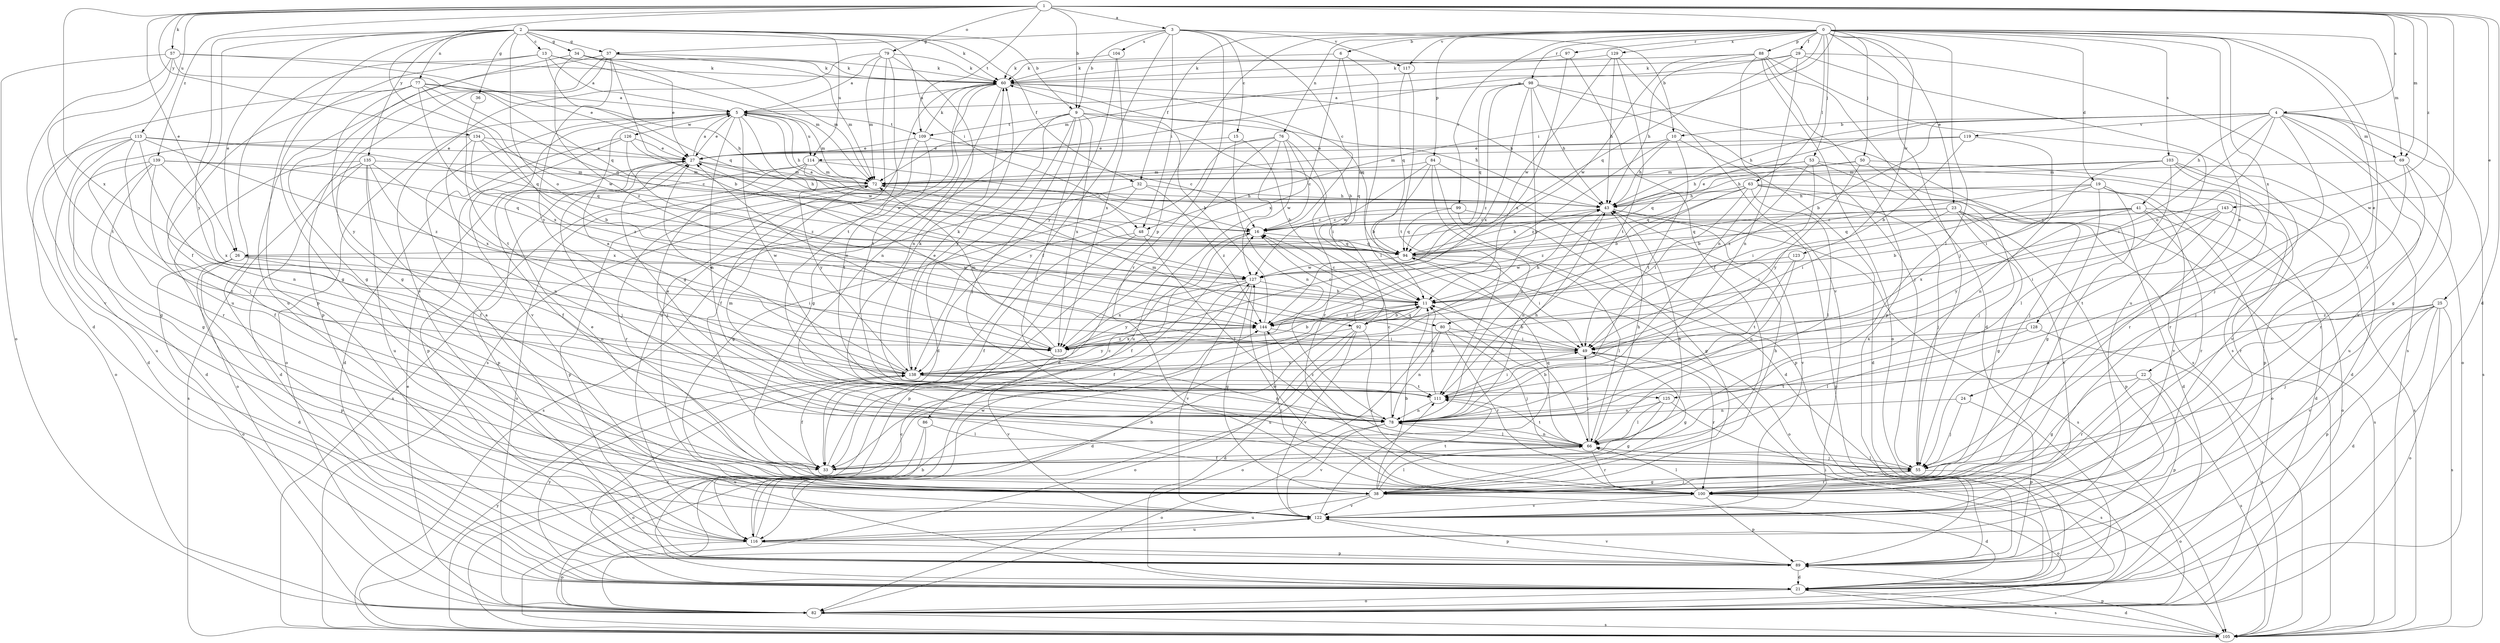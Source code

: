 strict digraph  {
0;
1;
2;
3;
4;
5;
6;
9;
10;
11;
13;
15;
16;
19;
21;
22;
23;
24;
25;
26;
27;
29;
32;
33;
34;
36;
37;
38;
41;
43;
48;
49;
50;
53;
55;
57;
60;
63;
66;
69;
72;
76;
77;
78;
79;
80;
82;
84;
86;
88;
89;
92;
94;
97;
98;
99;
100;
103;
104;
105;
109;
111;
113;
114;
116;
117;
119;
122;
123;
125;
126;
127;
128;
129;
133;
134;
135;
138;
139;
143;
144;
0 -> 6  [label=b];
0 -> 19  [label=d];
0 -> 22  [label=e];
0 -> 23  [label=e];
0 -> 24  [label=e];
0 -> 29  [label=f];
0 -> 32  [label=f];
0 -> 48  [label=i];
0 -> 50  [label=j];
0 -> 53  [label=j];
0 -> 55  [label=j];
0 -> 63  [label=l];
0 -> 66  [label=l];
0 -> 69  [label=m];
0 -> 76  [label=n];
0 -> 84  [label=p];
0 -> 86  [label=p];
0 -> 88  [label=p];
0 -> 97  [label=r];
0 -> 98  [label=r];
0 -> 99  [label=r];
0 -> 100  [label=r];
0 -> 103  [label=s];
0 -> 117  [label=v];
0 -> 123  [label=w];
0 -> 128  [label=x];
0 -> 129  [label=x];
1 -> 3  [label=a];
1 -> 4  [label=a];
1 -> 9  [label=b];
1 -> 21  [label=d];
1 -> 25  [label=e];
1 -> 26  [label=e];
1 -> 57  [label=k];
1 -> 69  [label=m];
1 -> 79  [label=o];
1 -> 109  [label=t];
1 -> 113  [label=u];
1 -> 114  [label=u];
1 -> 125  [label=w];
1 -> 133  [label=x];
1 -> 134  [label=y];
1 -> 135  [label=y];
1 -> 139  [label=z];
1 -> 143  [label=z];
2 -> 9  [label=b];
2 -> 13  [label=c];
2 -> 26  [label=e];
2 -> 32  [label=f];
2 -> 33  [label=f];
2 -> 34  [label=g];
2 -> 36  [label=g];
2 -> 37  [label=g];
2 -> 48  [label=i];
2 -> 60  [label=k];
2 -> 77  [label=n];
2 -> 80  [label=o];
2 -> 89  [label=p];
2 -> 92  [label=q];
2 -> 114  [label=u];
2 -> 138  [label=y];
3 -> 9  [label=b];
3 -> 10  [label=b];
3 -> 15  [label=c];
3 -> 16  [label=c];
3 -> 33  [label=f];
3 -> 37  [label=g];
3 -> 48  [label=i];
3 -> 100  [label=r];
3 -> 104  [label=s];
3 -> 117  [label=v];
4 -> 10  [label=b];
4 -> 11  [label=b];
4 -> 26  [label=e];
4 -> 38  [label=g];
4 -> 41  [label=h];
4 -> 43  [label=h];
4 -> 49  [label=i];
4 -> 55  [label=j];
4 -> 69  [label=m];
4 -> 80  [label=o];
4 -> 82  [label=o];
4 -> 105  [label=s];
4 -> 119  [label=v];
4 -> 122  [label=v];
5 -> 27  [label=e];
5 -> 43  [label=h];
5 -> 72  [label=m];
5 -> 78  [label=n];
5 -> 82  [label=o];
5 -> 109  [label=t];
5 -> 114  [label=u];
5 -> 122  [label=v];
5 -> 125  [label=w];
5 -> 126  [label=w];
5 -> 127  [label=w];
6 -> 60  [label=k];
6 -> 66  [label=l];
6 -> 92  [label=q];
6 -> 133  [label=x];
9 -> 21  [label=d];
9 -> 38  [label=g];
9 -> 43  [label=h];
9 -> 49  [label=i];
9 -> 55  [label=j];
9 -> 66  [label=l];
9 -> 109  [label=t];
9 -> 133  [label=x];
9 -> 138  [label=y];
10 -> 21  [label=d];
10 -> 27  [label=e];
10 -> 43  [label=h];
10 -> 111  [label=t];
10 -> 144  [label=z];
11 -> 16  [label=c];
11 -> 21  [label=d];
11 -> 92  [label=q];
11 -> 116  [label=u];
11 -> 144  [label=z];
13 -> 5  [label=a];
13 -> 38  [label=g];
13 -> 60  [label=k];
13 -> 72  [label=m];
13 -> 94  [label=q];
13 -> 116  [label=u];
15 -> 11  [label=b];
15 -> 27  [label=e];
15 -> 78  [label=n];
16 -> 5  [label=a];
16 -> 33  [label=f];
16 -> 94  [label=q];
19 -> 11  [label=b];
19 -> 38  [label=g];
19 -> 43  [label=h];
19 -> 49  [label=i];
19 -> 82  [label=o];
19 -> 100  [label=r];
19 -> 122  [label=v];
21 -> 49  [label=i];
21 -> 82  [label=o];
21 -> 105  [label=s];
21 -> 138  [label=y];
22 -> 38  [label=g];
22 -> 89  [label=p];
22 -> 100  [label=r];
22 -> 105  [label=s];
22 -> 111  [label=t];
23 -> 16  [label=c];
23 -> 38  [label=g];
23 -> 49  [label=i];
23 -> 89  [label=p];
23 -> 94  [label=q];
23 -> 105  [label=s];
23 -> 122  [label=v];
24 -> 55  [label=j];
24 -> 78  [label=n];
24 -> 89  [label=p];
25 -> 21  [label=d];
25 -> 55  [label=j];
25 -> 78  [label=n];
25 -> 82  [label=o];
25 -> 89  [label=p];
25 -> 105  [label=s];
25 -> 122  [label=v];
25 -> 144  [label=z];
26 -> 21  [label=d];
26 -> 49  [label=i];
26 -> 78  [label=n];
26 -> 82  [label=o];
26 -> 89  [label=p];
26 -> 127  [label=w];
27 -> 5  [label=a];
27 -> 33  [label=f];
27 -> 43  [label=h];
27 -> 55  [label=j];
27 -> 72  [label=m];
29 -> 60  [label=k];
29 -> 72  [label=m];
29 -> 78  [label=n];
29 -> 94  [label=q];
29 -> 105  [label=s];
29 -> 116  [label=u];
32 -> 38  [label=g];
32 -> 43  [label=h];
32 -> 105  [label=s];
32 -> 144  [label=z];
33 -> 16  [label=c];
33 -> 43  [label=h];
33 -> 94  [label=q];
34 -> 27  [label=e];
34 -> 38  [label=g];
34 -> 60  [label=k];
34 -> 72  [label=m];
34 -> 144  [label=z];
36 -> 111  [label=t];
37 -> 11  [label=b];
37 -> 38  [label=g];
37 -> 60  [label=k];
37 -> 72  [label=m];
37 -> 89  [label=p];
37 -> 116  [label=u];
37 -> 138  [label=y];
38 -> 11  [label=b];
38 -> 21  [label=d];
38 -> 43  [label=h];
38 -> 55  [label=j];
38 -> 66  [label=l];
38 -> 111  [label=t];
38 -> 116  [label=u];
38 -> 122  [label=v];
41 -> 11  [label=b];
41 -> 16  [label=c];
41 -> 21  [label=d];
41 -> 82  [label=o];
41 -> 94  [label=q];
41 -> 100  [label=r];
41 -> 138  [label=y];
43 -> 16  [label=c];
43 -> 78  [label=n];
43 -> 89  [label=p];
43 -> 122  [label=v];
48 -> 33  [label=f];
48 -> 66  [label=l];
48 -> 89  [label=p];
48 -> 94  [label=q];
49 -> 11  [label=b];
49 -> 27  [label=e];
49 -> 38  [label=g];
49 -> 72  [label=m];
49 -> 100  [label=r];
49 -> 138  [label=y];
50 -> 55  [label=j];
50 -> 72  [label=m];
50 -> 94  [label=q];
50 -> 100  [label=r];
50 -> 138  [label=y];
53 -> 43  [label=h];
53 -> 49  [label=i];
53 -> 55  [label=j];
53 -> 72  [label=m];
53 -> 100  [label=r];
53 -> 144  [label=z];
55 -> 38  [label=g];
55 -> 66  [label=l];
55 -> 82  [label=o];
55 -> 100  [label=r];
57 -> 21  [label=d];
57 -> 27  [label=e];
57 -> 60  [label=k];
57 -> 82  [label=o];
57 -> 94  [label=q];
57 -> 111  [label=t];
60 -> 5  [label=a];
60 -> 11  [label=b];
60 -> 43  [label=h];
60 -> 78  [label=n];
60 -> 94  [label=q];
60 -> 105  [label=s];
60 -> 111  [label=t];
60 -> 116  [label=u];
63 -> 11  [label=b];
63 -> 21  [label=d];
63 -> 43  [label=h];
63 -> 49  [label=i];
63 -> 55  [label=j];
63 -> 66  [label=l];
63 -> 94  [label=q];
63 -> 105  [label=s];
63 -> 144  [label=z];
66 -> 11  [label=b];
66 -> 33  [label=f];
66 -> 43  [label=h];
66 -> 49  [label=i];
66 -> 55  [label=j];
66 -> 78  [label=n];
66 -> 100  [label=r];
66 -> 111  [label=t];
69 -> 55  [label=j];
69 -> 72  [label=m];
69 -> 100  [label=r];
69 -> 116  [label=u];
72 -> 43  [label=h];
72 -> 82  [label=o];
72 -> 89  [label=p];
72 -> 100  [label=r];
76 -> 16  [label=c];
76 -> 21  [label=d];
76 -> 27  [label=e];
76 -> 100  [label=r];
76 -> 116  [label=u];
76 -> 127  [label=w];
76 -> 138  [label=y];
77 -> 5  [label=a];
77 -> 43  [label=h];
77 -> 94  [label=q];
77 -> 100  [label=r];
77 -> 122  [label=v];
77 -> 127  [label=w];
77 -> 133  [label=x];
77 -> 138  [label=y];
78 -> 16  [label=c];
78 -> 27  [label=e];
78 -> 43  [label=h];
78 -> 66  [label=l];
78 -> 72  [label=m];
78 -> 82  [label=o];
78 -> 122  [label=v];
78 -> 144  [label=z];
79 -> 5  [label=a];
79 -> 38  [label=g];
79 -> 60  [label=k];
79 -> 72  [label=m];
79 -> 78  [label=n];
79 -> 111  [label=t];
79 -> 122  [label=v];
80 -> 49  [label=i];
80 -> 55  [label=j];
80 -> 78  [label=n];
80 -> 82  [label=o];
80 -> 100  [label=r];
82 -> 27  [label=e];
82 -> 105  [label=s];
84 -> 11  [label=b];
84 -> 21  [label=d];
84 -> 72  [label=m];
84 -> 78  [label=n];
84 -> 89  [label=p];
84 -> 127  [label=w];
86 -> 66  [label=l];
86 -> 82  [label=o];
86 -> 116  [label=u];
88 -> 21  [label=d];
88 -> 43  [label=h];
88 -> 60  [label=k];
88 -> 78  [label=n];
88 -> 82  [label=o];
88 -> 89  [label=p];
88 -> 105  [label=s];
88 -> 127  [label=w];
89 -> 21  [label=d];
89 -> 122  [label=v];
92 -> 11  [label=b];
92 -> 16  [label=c];
92 -> 21  [label=d];
92 -> 43  [label=h];
92 -> 82  [label=o];
92 -> 100  [label=r];
92 -> 122  [label=v];
92 -> 138  [label=y];
94 -> 43  [label=h];
94 -> 49  [label=i];
94 -> 66  [label=l];
94 -> 82  [label=o];
94 -> 127  [label=w];
97 -> 33  [label=f];
97 -> 60  [label=k];
97 -> 133  [label=x];
98 -> 5  [label=a];
98 -> 43  [label=h];
98 -> 55  [label=j];
98 -> 94  [label=q];
98 -> 105  [label=s];
98 -> 133  [label=x];
98 -> 138  [label=y];
98 -> 144  [label=z];
99 -> 16  [label=c];
99 -> 38  [label=g];
99 -> 94  [label=q];
99 -> 105  [label=s];
100 -> 27  [label=e];
100 -> 66  [label=l];
100 -> 82  [label=o];
100 -> 89  [label=p];
100 -> 122  [label=v];
100 -> 127  [label=w];
103 -> 21  [label=d];
103 -> 43  [label=h];
103 -> 66  [label=l];
103 -> 72  [label=m];
103 -> 78  [label=n];
103 -> 89  [label=p];
103 -> 122  [label=v];
104 -> 60  [label=k];
104 -> 133  [label=x];
104 -> 138  [label=y];
105 -> 11  [label=b];
105 -> 16  [label=c];
105 -> 21  [label=d];
105 -> 89  [label=p];
105 -> 138  [label=y];
105 -> 144  [label=z];
109 -> 16  [label=c];
109 -> 27  [label=e];
109 -> 33  [label=f];
109 -> 60  [label=k];
109 -> 111  [label=t];
111 -> 11  [label=b];
111 -> 49  [label=i];
111 -> 60  [label=k];
111 -> 78  [label=n];
113 -> 21  [label=d];
113 -> 27  [label=e];
113 -> 38  [label=g];
113 -> 66  [label=l];
113 -> 78  [label=n];
113 -> 82  [label=o];
113 -> 94  [label=q];
113 -> 144  [label=z];
114 -> 16  [label=c];
114 -> 55  [label=j];
114 -> 72  [label=m];
114 -> 89  [label=p];
114 -> 105  [label=s];
114 -> 138  [label=y];
116 -> 11  [label=b];
116 -> 82  [label=o];
116 -> 89  [label=p];
116 -> 122  [label=v];
116 -> 127  [label=w];
117 -> 94  [label=q];
117 -> 111  [label=t];
119 -> 11  [label=b];
119 -> 27  [label=e];
119 -> 49  [label=i];
119 -> 72  [label=m];
122 -> 5  [label=a];
122 -> 89  [label=p];
122 -> 111  [label=t];
122 -> 116  [label=u];
123 -> 78  [label=n];
123 -> 111  [label=t];
123 -> 127  [label=w];
125 -> 38  [label=g];
125 -> 66  [label=l];
125 -> 78  [label=n];
125 -> 105  [label=s];
126 -> 21  [label=d];
126 -> 27  [label=e];
126 -> 89  [label=p];
126 -> 127  [label=w];
126 -> 144  [label=z];
127 -> 11  [label=b];
127 -> 33  [label=f];
127 -> 38  [label=g];
127 -> 122  [label=v];
127 -> 133  [label=x];
127 -> 138  [label=y];
128 -> 66  [label=l];
128 -> 105  [label=s];
128 -> 133  [label=x];
129 -> 43  [label=h];
129 -> 60  [label=k];
129 -> 111  [label=t];
129 -> 122  [label=v];
129 -> 127  [label=w];
133 -> 11  [label=b];
133 -> 27  [label=e];
133 -> 72  [label=m];
133 -> 122  [label=v];
133 -> 144  [label=z];
134 -> 11  [label=b];
134 -> 16  [label=c];
134 -> 27  [label=e];
134 -> 100  [label=r];
134 -> 133  [label=x];
134 -> 144  [label=z];
135 -> 21  [label=d];
135 -> 33  [label=f];
135 -> 72  [label=m];
135 -> 78  [label=n];
135 -> 82  [label=o];
135 -> 105  [label=s];
135 -> 116  [label=u];
135 -> 133  [label=x];
138 -> 5  [label=a];
138 -> 27  [label=e];
138 -> 33  [label=f];
138 -> 60  [label=k];
138 -> 78  [label=n];
138 -> 111  [label=t];
139 -> 21  [label=d];
139 -> 33  [label=f];
139 -> 38  [label=g];
139 -> 72  [label=m];
139 -> 94  [label=q];
139 -> 116  [label=u];
139 -> 133  [label=x];
143 -> 16  [label=c];
143 -> 49  [label=i];
143 -> 100  [label=r];
143 -> 111  [label=t];
143 -> 133  [label=x];
144 -> 49  [label=i];
144 -> 60  [label=k];
144 -> 100  [label=r];
144 -> 133  [label=x];
}
